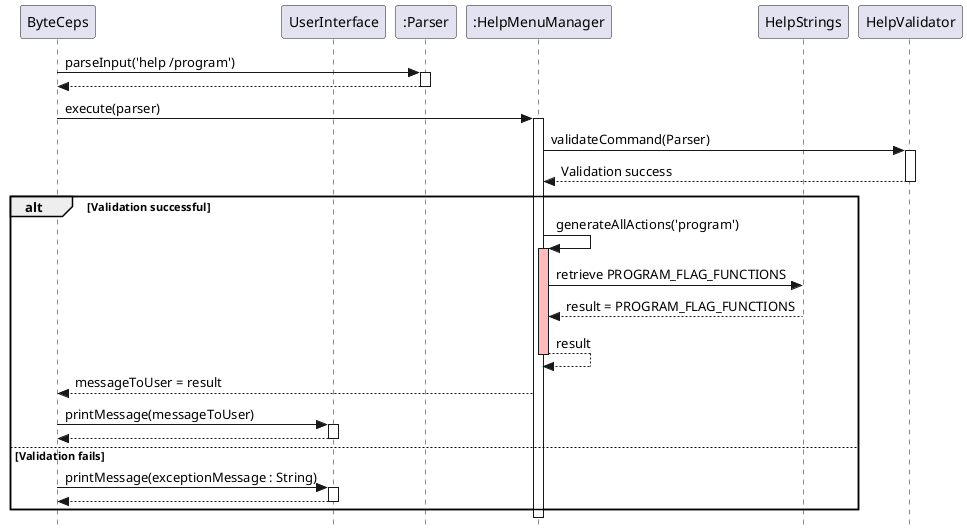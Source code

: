 @startuml SequenceDiagram
skinparam classAttributeIconSize 0
skinparam style strictuml
participant ByteCeps as User
participant UserInterface
participant ":Parser" as Parser
participant ":HelpMenuManager" as HelpMenuManager
participant HelpStrings
participant HelpValidator as Validator


User -> Parser : parseInput('help /program')
activate Parser
User <-- Parser
deactivate Parser

User -> HelpMenuManager : execute(parser)
activate HelpMenuManager

HelpMenuManager -> Validator : validateCommand(Parser)
activate Validator
Validator --> HelpMenuManager : Validation success
deactivate Validator

alt Validation successful
    HelpMenuManager -> HelpMenuManager : generateAllActions('program')
    activate HelpMenuManager #FFBBBB


    HelpMenuManager -> HelpStrings : retrieve PROGRAM_FLAG_FUNCTIONS
    HelpMenuManager <-- HelpStrings : result = PROGRAM_FLAG_FUNCTIONS
    HelpMenuManager --> HelpMenuManager : result
    deactivate HelpMenuManager #FFBBBB

    User <-- HelpMenuManager : messageToUser = result
    User -> UserInterface: printMessage(messageToUser)
    activate UserInterface
    UserInterface --> User:
    deactivate UserInterface


else Validation fails
    User -> UserInterface: printMessage(exceptionMessage : String)
    activate UserInterface
    UserInterface --> User:
    deactivate UserInterface
end

@enduml